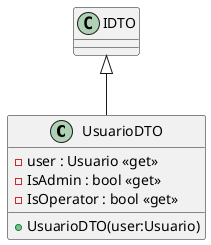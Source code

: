 @startuml
class UsuarioDTO {
    + UsuarioDTO(user:Usuario)
    - user : Usuario <<get>>
    - IsAdmin : bool <<get>>
    - IsOperator : bool <<get>>
}
IDTO <|-- UsuarioDTO
@enduml
